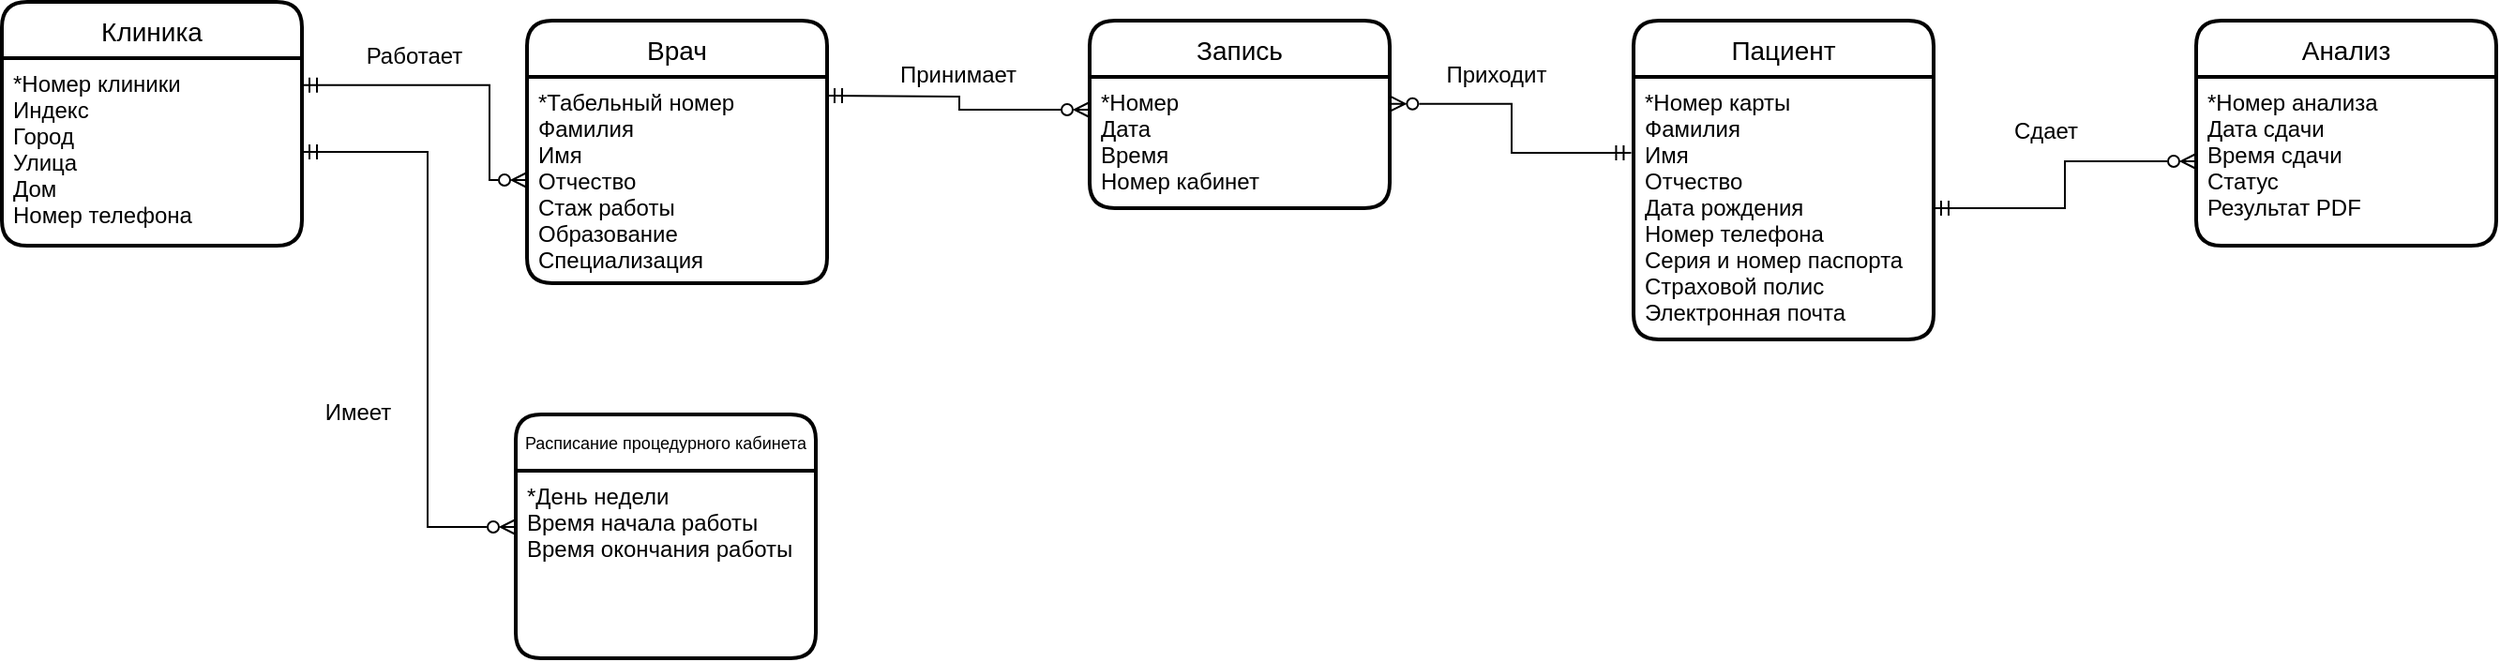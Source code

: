 <mxfile version="21.2.9" type="google">
  <diagram id="xrxMtvPM4jD022jB3djA" name="ER модель">
    <mxGraphModel grid="1" page="1" gridSize="10" guides="1" tooltips="1" connect="1" arrows="1" fold="1" pageScale="1" pageWidth="827" pageHeight="1169" math="0" shadow="0">
      <root>
        <mxCell id="0" />
        <mxCell id="1" parent="0" />
        <mxCell id="iiYwfUWWMAuivROCwT6N-1" style="edgeStyle=orthogonalEdgeStyle;rounded=0;orthogonalLoop=1;jettySize=auto;html=1;entryX=0;entryY=0.5;entryDx=0;entryDy=0;fontSize=11;startArrow=ERmandOne;startFill=0;endArrow=ERzeroToMany;endFill=0;exitX=1;exitY=0.144;exitDx=0;exitDy=0;exitPerimeter=0;" edge="1" parent="1" source="iiYwfUWWMAuivROCwT6N-3" target="iiYwfUWWMAuivROCwT6N-5">
          <mxGeometry relative="1" as="geometry">
            <Array as="points">
              <mxPoint x="320" y="84" />
              <mxPoint x="320" y="135" />
            </Array>
          </mxGeometry>
        </mxCell>
        <mxCell id="iiYwfUWWMAuivROCwT6N-2" value="Клиника" style="swimlane;childLayout=stackLayout;horizontal=1;startSize=30;horizontalStack=0;rounded=1;fontSize=14;fontStyle=0;strokeWidth=2;resizeParent=0;resizeLast=1;shadow=0;dashed=0;align=center;" vertex="1" parent="1">
          <mxGeometry x="60" y="40" width="160" height="130" as="geometry" />
        </mxCell>
        <mxCell id="iiYwfUWWMAuivROCwT6N-3" value="*Номер клиники&#xa;Индекс&#xa;Город&#xa;Улица&#xa;Дом&#xa;Номер телефона" style="align=left;strokeColor=none;fillColor=none;spacingLeft=4;fontSize=12;verticalAlign=top;resizable=0;rotatable=0;part=1;" vertex="1" parent="iiYwfUWWMAuivROCwT6N-2">
          <mxGeometry y="30" width="160" height="100" as="geometry" />
        </mxCell>
        <mxCell id="iiYwfUWWMAuivROCwT6N-4" value="Врач" style="swimlane;childLayout=stackLayout;horizontal=1;startSize=30;horizontalStack=0;rounded=1;fontSize=14;fontStyle=0;strokeWidth=2;resizeParent=0;resizeLast=1;shadow=0;dashed=0;align=center;" vertex="1" parent="1">
          <mxGeometry x="340" y="50" width="160" height="140" as="geometry" />
        </mxCell>
        <mxCell id="iiYwfUWWMAuivROCwT6N-5" value="*Табельный номер&#xa;Фамилия&#xa;Имя&#xa;Отчество &#xa;Стаж работы&#xa;Образование&#xa;Специализация" style="align=left;strokeColor=none;fillColor=none;spacingLeft=4;fontSize=12;verticalAlign=top;resizable=0;rotatable=0;part=1;" vertex="1" parent="iiYwfUWWMAuivROCwT6N-4">
          <mxGeometry y="30" width="160" height="110" as="geometry" />
        </mxCell>
        <mxCell id="iiYwfUWWMAuivROCwT6N-6" value="Пациент" style="swimlane;childLayout=stackLayout;horizontal=1;startSize=30;horizontalStack=0;rounded=1;fontSize=14;fontStyle=0;strokeWidth=2;resizeParent=0;resizeLast=1;shadow=0;dashed=0;align=center;" vertex="1" parent="1">
          <mxGeometry x="930" y="50" width="160" height="170" as="geometry" />
        </mxCell>
        <mxCell id="iiYwfUWWMAuivROCwT6N-7" value="*Номер карты&#xa;Фамилия&#xa;Имя &#xa;Отчество&#xa;Дата рождения&#xa;Номер телефона&#xa;Серия и номер паспорта&#xa;Страховой полис&#xa;Электронная почта" style="align=left;strokeColor=none;fillColor=none;spacingLeft=4;fontSize=12;verticalAlign=top;resizable=0;rotatable=0;part=1;" vertex="1" parent="iiYwfUWWMAuivROCwT6N-6">
          <mxGeometry y="30" width="160" height="140" as="geometry" />
        </mxCell>
        <mxCell id="iiYwfUWWMAuivROCwT6N-8" value="Запись" style="swimlane;childLayout=stackLayout;horizontal=1;startSize=30;horizontalStack=0;rounded=1;fontSize=14;fontStyle=0;strokeWidth=2;resizeParent=0;resizeLast=1;shadow=0;dashed=0;align=center;" vertex="1" parent="1">
          <mxGeometry x="640" y="50" width="160" height="100" as="geometry" />
        </mxCell>
        <mxCell id="iiYwfUWWMAuivROCwT6N-9" value="*Номер&#xa;Дата&#xa;Время&#xa;Номер кабинет" style="align=left;strokeColor=none;fillColor=none;spacingLeft=4;fontSize=12;verticalAlign=top;resizable=0;rotatable=0;part=1;" vertex="1" parent="iiYwfUWWMAuivROCwT6N-8">
          <mxGeometry y="30" width="160" height="70" as="geometry" />
        </mxCell>
        <mxCell id="iiYwfUWWMAuivROCwT6N-10" style="edgeStyle=orthogonalEdgeStyle;rounded=0;orthogonalLoop=1;jettySize=auto;html=1;entryX=1.001;entryY=0.205;entryDx=0;entryDy=0;fontSize=11;startArrow=ERmandOne;startFill=0;endArrow=ERzeroToMany;endFill=0;exitX=-0.008;exitY=0.289;exitDx=0;exitDy=0;entryPerimeter=0;exitPerimeter=0;" edge="1" parent="1" source="iiYwfUWWMAuivROCwT6N-7" target="iiYwfUWWMAuivROCwT6N-9">
          <mxGeometry relative="1" as="geometry">
            <Array as="points">
              <mxPoint x="865" y="121" />
              <mxPoint x="865" y="94" />
            </Array>
          </mxGeometry>
        </mxCell>
        <mxCell id="iiYwfUWWMAuivROCwT6N-11" style="edgeStyle=orthogonalEdgeStyle;rounded=0;orthogonalLoop=1;jettySize=auto;html=1;entryX=0;entryY=0.25;entryDx=0;entryDy=0;fontSize=11;startArrow=ERmandOne;startFill=0;endArrow=ERzeroToMany;endFill=0;" edge="1" parent="1" target="iiYwfUWWMAuivROCwT6N-9">
          <mxGeometry relative="1" as="geometry">
            <mxPoint x="500" y="90" as="sourcePoint" />
          </mxGeometry>
        </mxCell>
        <mxCell id="iiYwfUWWMAuivROCwT6N-12" value="&lt;font style=&quot;font-size: 12px;&quot;&gt;Работает&lt;/font&gt;" style="text;html=1;strokeColor=none;fillColor=none;align=center;verticalAlign=middle;whiteSpace=wrap;rounded=0;fontSize=20;" vertex="1" parent="1">
          <mxGeometry x="250" y="50" width="60" height="30" as="geometry" />
        </mxCell>
        <mxCell id="iiYwfUWWMAuivROCwT6N-13" value="&lt;font style=&quot;font-size: 12px;&quot;&gt;Принимает&lt;/font&gt;" style="text;html=1;strokeColor=none;fillColor=none;align=center;verticalAlign=middle;whiteSpace=wrap;rounded=0;fontSize=20;" vertex="1" parent="1">
          <mxGeometry x="540" y="60" width="60" height="30" as="geometry" />
        </mxCell>
        <mxCell id="iiYwfUWWMAuivROCwT6N-14" value="&lt;font style=&quot;font-size: 12px;&quot;&gt;Приходит&lt;/font&gt;" style="text;html=1;strokeColor=none;fillColor=none;align=center;verticalAlign=middle;whiteSpace=wrap;rounded=0;fontSize=20;" vertex="1" parent="1">
          <mxGeometry x="827" y="60" width="60" height="30" as="geometry" />
        </mxCell>
        <mxCell id="fEW8WUijyXGq_nq6pDT6-1" value="Расписание процедурного кабинета" style="swimlane;childLayout=stackLayout;horizontal=1;startSize=30;horizontalStack=0;rounded=1;fontSize=9;fontStyle=0;strokeWidth=2;resizeParent=0;resizeLast=1;shadow=0;dashed=0;align=center;" vertex="1" parent="1">
          <mxGeometry x="334" y="260" width="160" height="130" as="geometry" />
        </mxCell>
        <mxCell id="fEW8WUijyXGq_nq6pDT6-2" value="*День недели&#xa;Время начала работы&#xa;Время окончания работы" style="align=left;strokeColor=none;fillColor=none;spacingLeft=4;fontSize=12;verticalAlign=top;resizable=0;rotatable=0;part=1;" vertex="1" parent="fEW8WUijyXGq_nq6pDT6-1">
          <mxGeometry y="30" width="160" height="100" as="geometry" />
        </mxCell>
        <mxCell id="fEW8WUijyXGq_nq6pDT6-5" style="edgeStyle=orthogonalEdgeStyle;rounded=0;orthogonalLoop=1;jettySize=auto;html=1;fontSize=11;startArrow=ERmandOne;startFill=0;endArrow=ERzeroToMany;endFill=0;exitX=1;exitY=0.5;exitDx=0;exitDy=0;" edge="1" parent="1" source="iiYwfUWWMAuivROCwT6N-3" target="fEW8WUijyXGq_nq6pDT6-2">
          <mxGeometry relative="1" as="geometry">
            <mxPoint x="260" y="150" as="sourcePoint" />
            <mxPoint x="350" y="118" as="targetPoint" />
            <Array as="points">
              <mxPoint x="287" y="120" />
              <mxPoint x="287" y="320" />
            </Array>
          </mxGeometry>
        </mxCell>
        <mxCell id="fEW8WUijyXGq_nq6pDT6-7" value="&lt;font style=&quot;font-size: 12px;&quot;&gt;Имеет&lt;/font&gt;" style="text;html=1;strokeColor=none;fillColor=none;align=center;verticalAlign=middle;whiteSpace=wrap;rounded=0;fontSize=20;" vertex="1" parent="1">
          <mxGeometry x="220" y="240" width="60" height="30" as="geometry" />
        </mxCell>
        <mxCell id="fEW8WUijyXGq_nq6pDT6-8" value="Анализ" style="swimlane;childLayout=stackLayout;horizontal=1;startSize=30;horizontalStack=0;rounded=1;fontSize=14;fontStyle=0;strokeWidth=2;resizeParent=0;resizeLast=1;shadow=0;dashed=0;align=center;" vertex="1" parent="1">
          <mxGeometry x="1230" y="50" width="160" height="120" as="geometry" />
        </mxCell>
        <mxCell id="fEW8WUijyXGq_nq6pDT6-9" value="*Номер анализа&#xa;Дата сдачи&#xa;Время сдачи&#xa;Статус&#xa;Результат PDF" style="align=left;strokeColor=none;fillColor=none;spacingLeft=4;fontSize=12;verticalAlign=top;resizable=0;rotatable=0;part=1;" vertex="1" parent="fEW8WUijyXGq_nq6pDT6-8">
          <mxGeometry y="30" width="160" height="90" as="geometry" />
        </mxCell>
        <mxCell id="fEW8WUijyXGq_nq6pDT6-13" value="&lt;font style=&quot;font-size: 12px;&quot;&gt;Сдает&lt;/font&gt;" style="text;html=1;strokeColor=none;fillColor=none;align=center;verticalAlign=middle;whiteSpace=wrap;rounded=0;fontSize=20;" vertex="1" parent="1">
          <mxGeometry x="1120" y="90" width="60" height="30" as="geometry" />
        </mxCell>
        <mxCell id="fEW8WUijyXGq_nq6pDT6-12" style="edgeStyle=orthogonalEdgeStyle;rounded=0;orthogonalLoop=1;jettySize=auto;html=1;fontSize=11;startArrow=ERmandOne;startFill=0;endArrow=ERzeroToMany;endFill=0;entryX=0;entryY=0.5;entryDx=0;entryDy=0;exitX=1;exitY=0.5;exitDx=0;exitDy=0;" edge="1" parent="1" source="iiYwfUWWMAuivROCwT6N-7" target="fEW8WUijyXGq_nq6pDT6-9">
          <mxGeometry relative="1" as="geometry">
            <mxPoint x="1160" y="70" as="sourcePoint" />
            <mxPoint x="1080" y="272" as="targetPoint" />
            <Array as="points" />
          </mxGeometry>
        </mxCell>
      </root>
    </mxGraphModel>
  </diagram>
</mxfile>
